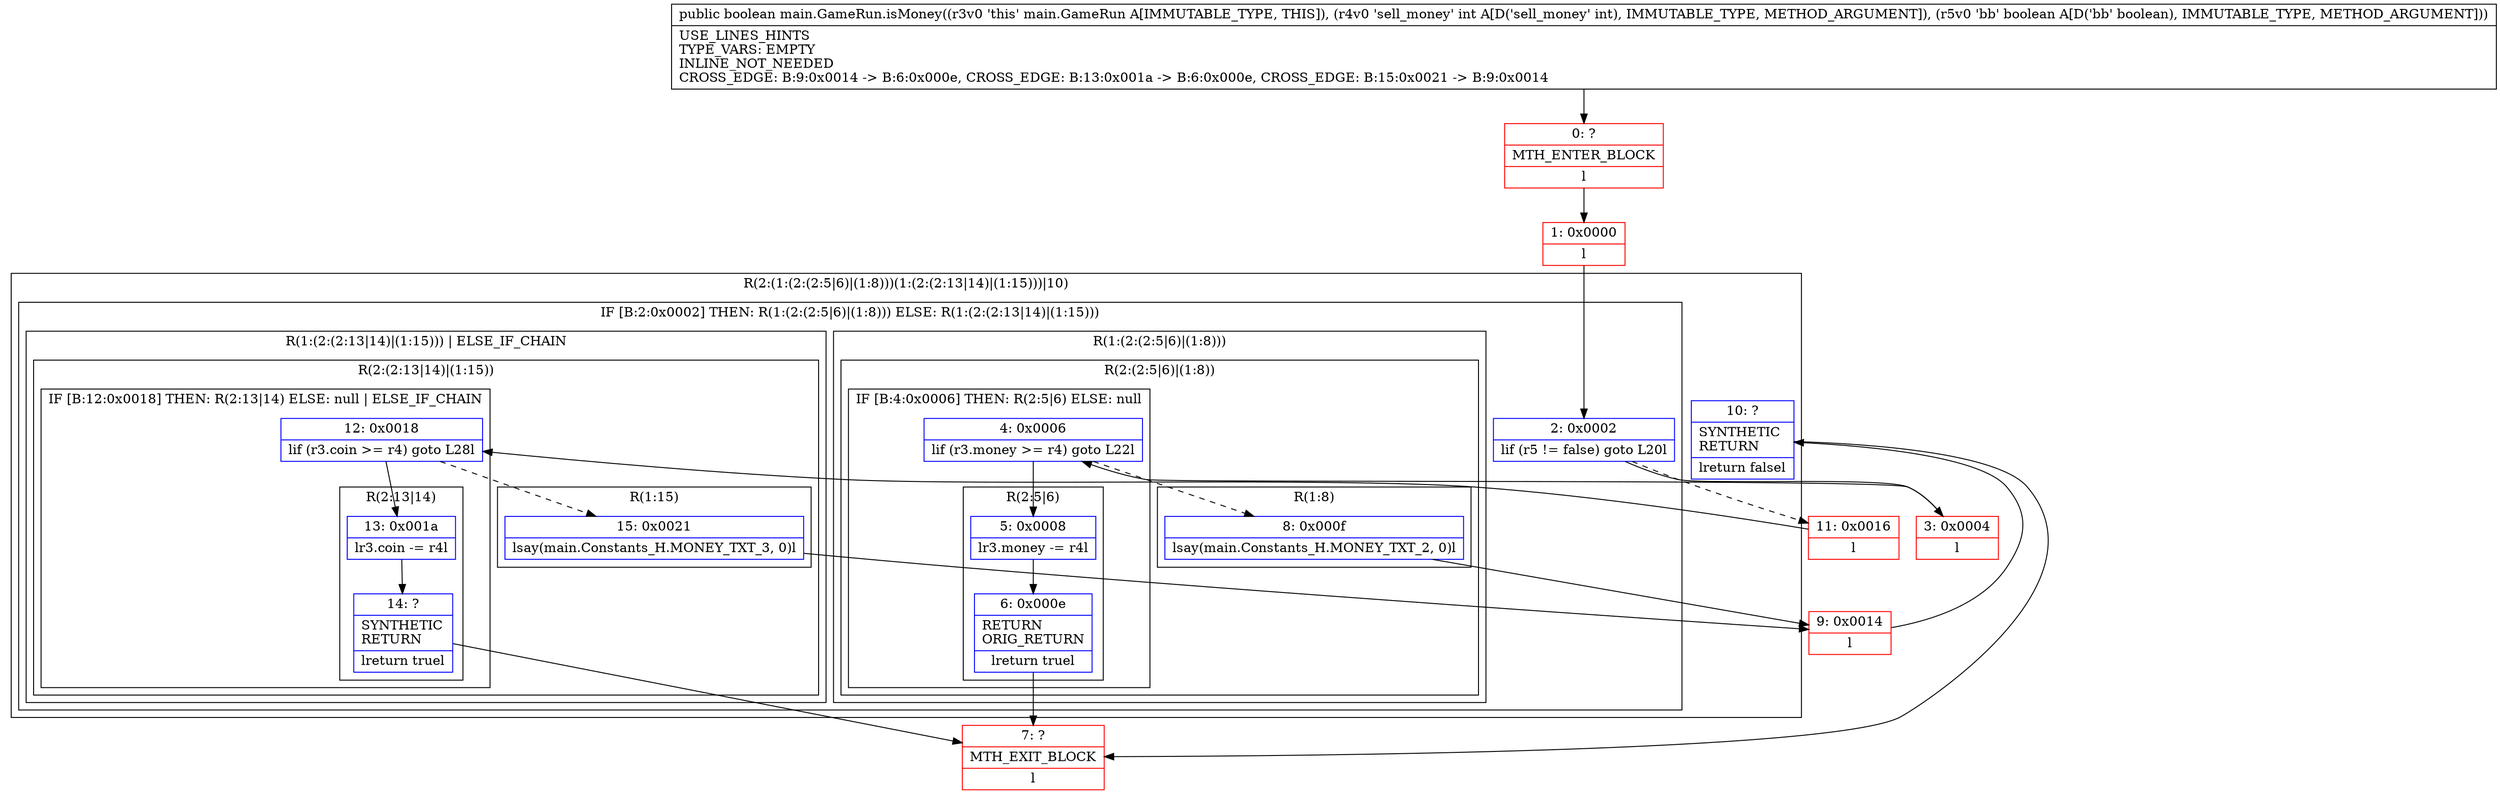 digraph "CFG formain.GameRun.isMoney(IZ)Z" {
subgraph cluster_Region_1952317632 {
label = "R(2:(1:(2:(2:5|6)|(1:8)))(1:(2:(2:13|14)|(1:15)))|10)";
node [shape=record,color=blue];
subgraph cluster_IfRegion_1706450812 {
label = "IF [B:2:0x0002] THEN: R(1:(2:(2:5|6)|(1:8))) ELSE: R(1:(2:(2:13|14)|(1:15)))";
node [shape=record,color=blue];
Node_2 [shape=record,label="{2\:\ 0x0002|lif (r5 != false) goto L20l}"];
subgraph cluster_Region_1289774056 {
label = "R(1:(2:(2:5|6)|(1:8)))";
node [shape=record,color=blue];
subgraph cluster_Region_273436749 {
label = "R(2:(2:5|6)|(1:8))";
node [shape=record,color=blue];
subgraph cluster_IfRegion_344984196 {
label = "IF [B:4:0x0006] THEN: R(2:5|6) ELSE: null";
node [shape=record,color=blue];
Node_4 [shape=record,label="{4\:\ 0x0006|lif (r3.money \>= r4) goto L22l}"];
subgraph cluster_Region_1133177557 {
label = "R(2:5|6)";
node [shape=record,color=blue];
Node_5 [shape=record,label="{5\:\ 0x0008|lr3.money \-= r4l}"];
Node_6 [shape=record,label="{6\:\ 0x000e|RETURN\lORIG_RETURN\l|lreturn truel}"];
}
}
subgraph cluster_Region_205139567 {
label = "R(1:8)";
node [shape=record,color=blue];
Node_8 [shape=record,label="{8\:\ 0x000f|lsay(main.Constants_H.MONEY_TXT_2, 0)l}"];
}
}
}
subgraph cluster_Region_2122762653 {
label = "R(1:(2:(2:13|14)|(1:15))) | ELSE_IF_CHAIN\l";
node [shape=record,color=blue];
subgraph cluster_Region_1784035555 {
label = "R(2:(2:13|14)|(1:15))";
node [shape=record,color=blue];
subgraph cluster_IfRegion_2115943230 {
label = "IF [B:12:0x0018] THEN: R(2:13|14) ELSE: null | ELSE_IF_CHAIN\l";
node [shape=record,color=blue];
Node_12 [shape=record,label="{12\:\ 0x0018|lif (r3.coin \>= r4) goto L28l}"];
subgraph cluster_Region_587901892 {
label = "R(2:13|14)";
node [shape=record,color=blue];
Node_13 [shape=record,label="{13\:\ 0x001a|lr3.coin \-= r4l}"];
Node_14 [shape=record,label="{14\:\ ?|SYNTHETIC\lRETURN\l|lreturn truel}"];
}
}
subgraph cluster_Region_1795703833 {
label = "R(1:15)";
node [shape=record,color=blue];
Node_15 [shape=record,label="{15\:\ 0x0021|lsay(main.Constants_H.MONEY_TXT_3, 0)l}"];
}
}
}
}
Node_10 [shape=record,label="{10\:\ ?|SYNTHETIC\lRETURN\l|lreturn falsel}"];
}
Node_0 [shape=record,color=red,label="{0\:\ ?|MTH_ENTER_BLOCK\l|l}"];
Node_1 [shape=record,color=red,label="{1\:\ 0x0000|l}"];
Node_3 [shape=record,color=red,label="{3\:\ 0x0004|l}"];
Node_7 [shape=record,color=red,label="{7\:\ ?|MTH_EXIT_BLOCK\l|l}"];
Node_9 [shape=record,color=red,label="{9\:\ 0x0014|l}"];
Node_11 [shape=record,color=red,label="{11\:\ 0x0016|l}"];
MethodNode[shape=record,label="{public boolean main.GameRun.isMoney((r3v0 'this' main.GameRun A[IMMUTABLE_TYPE, THIS]), (r4v0 'sell_money' int A[D('sell_money' int), IMMUTABLE_TYPE, METHOD_ARGUMENT]), (r5v0 'bb' boolean A[D('bb' boolean), IMMUTABLE_TYPE, METHOD_ARGUMENT]))  | USE_LINES_HINTS\lTYPE_VARS: EMPTY\lINLINE_NOT_NEEDED\lCROSS_EDGE: B:9:0x0014 \-\> B:6:0x000e, CROSS_EDGE: B:13:0x001a \-\> B:6:0x000e, CROSS_EDGE: B:15:0x0021 \-\> B:9:0x0014\l}"];
MethodNode -> Node_0;
Node_2 -> Node_3;
Node_2 -> Node_11[style=dashed];
Node_4 -> Node_5;
Node_4 -> Node_8[style=dashed];
Node_5 -> Node_6;
Node_6 -> Node_7;
Node_8 -> Node_9;
Node_12 -> Node_13;
Node_12 -> Node_15[style=dashed];
Node_13 -> Node_14;
Node_14 -> Node_7;
Node_15 -> Node_9;
Node_10 -> Node_7;
Node_0 -> Node_1;
Node_1 -> Node_2;
Node_3 -> Node_4;
Node_9 -> Node_10;
Node_11 -> Node_12;
}

